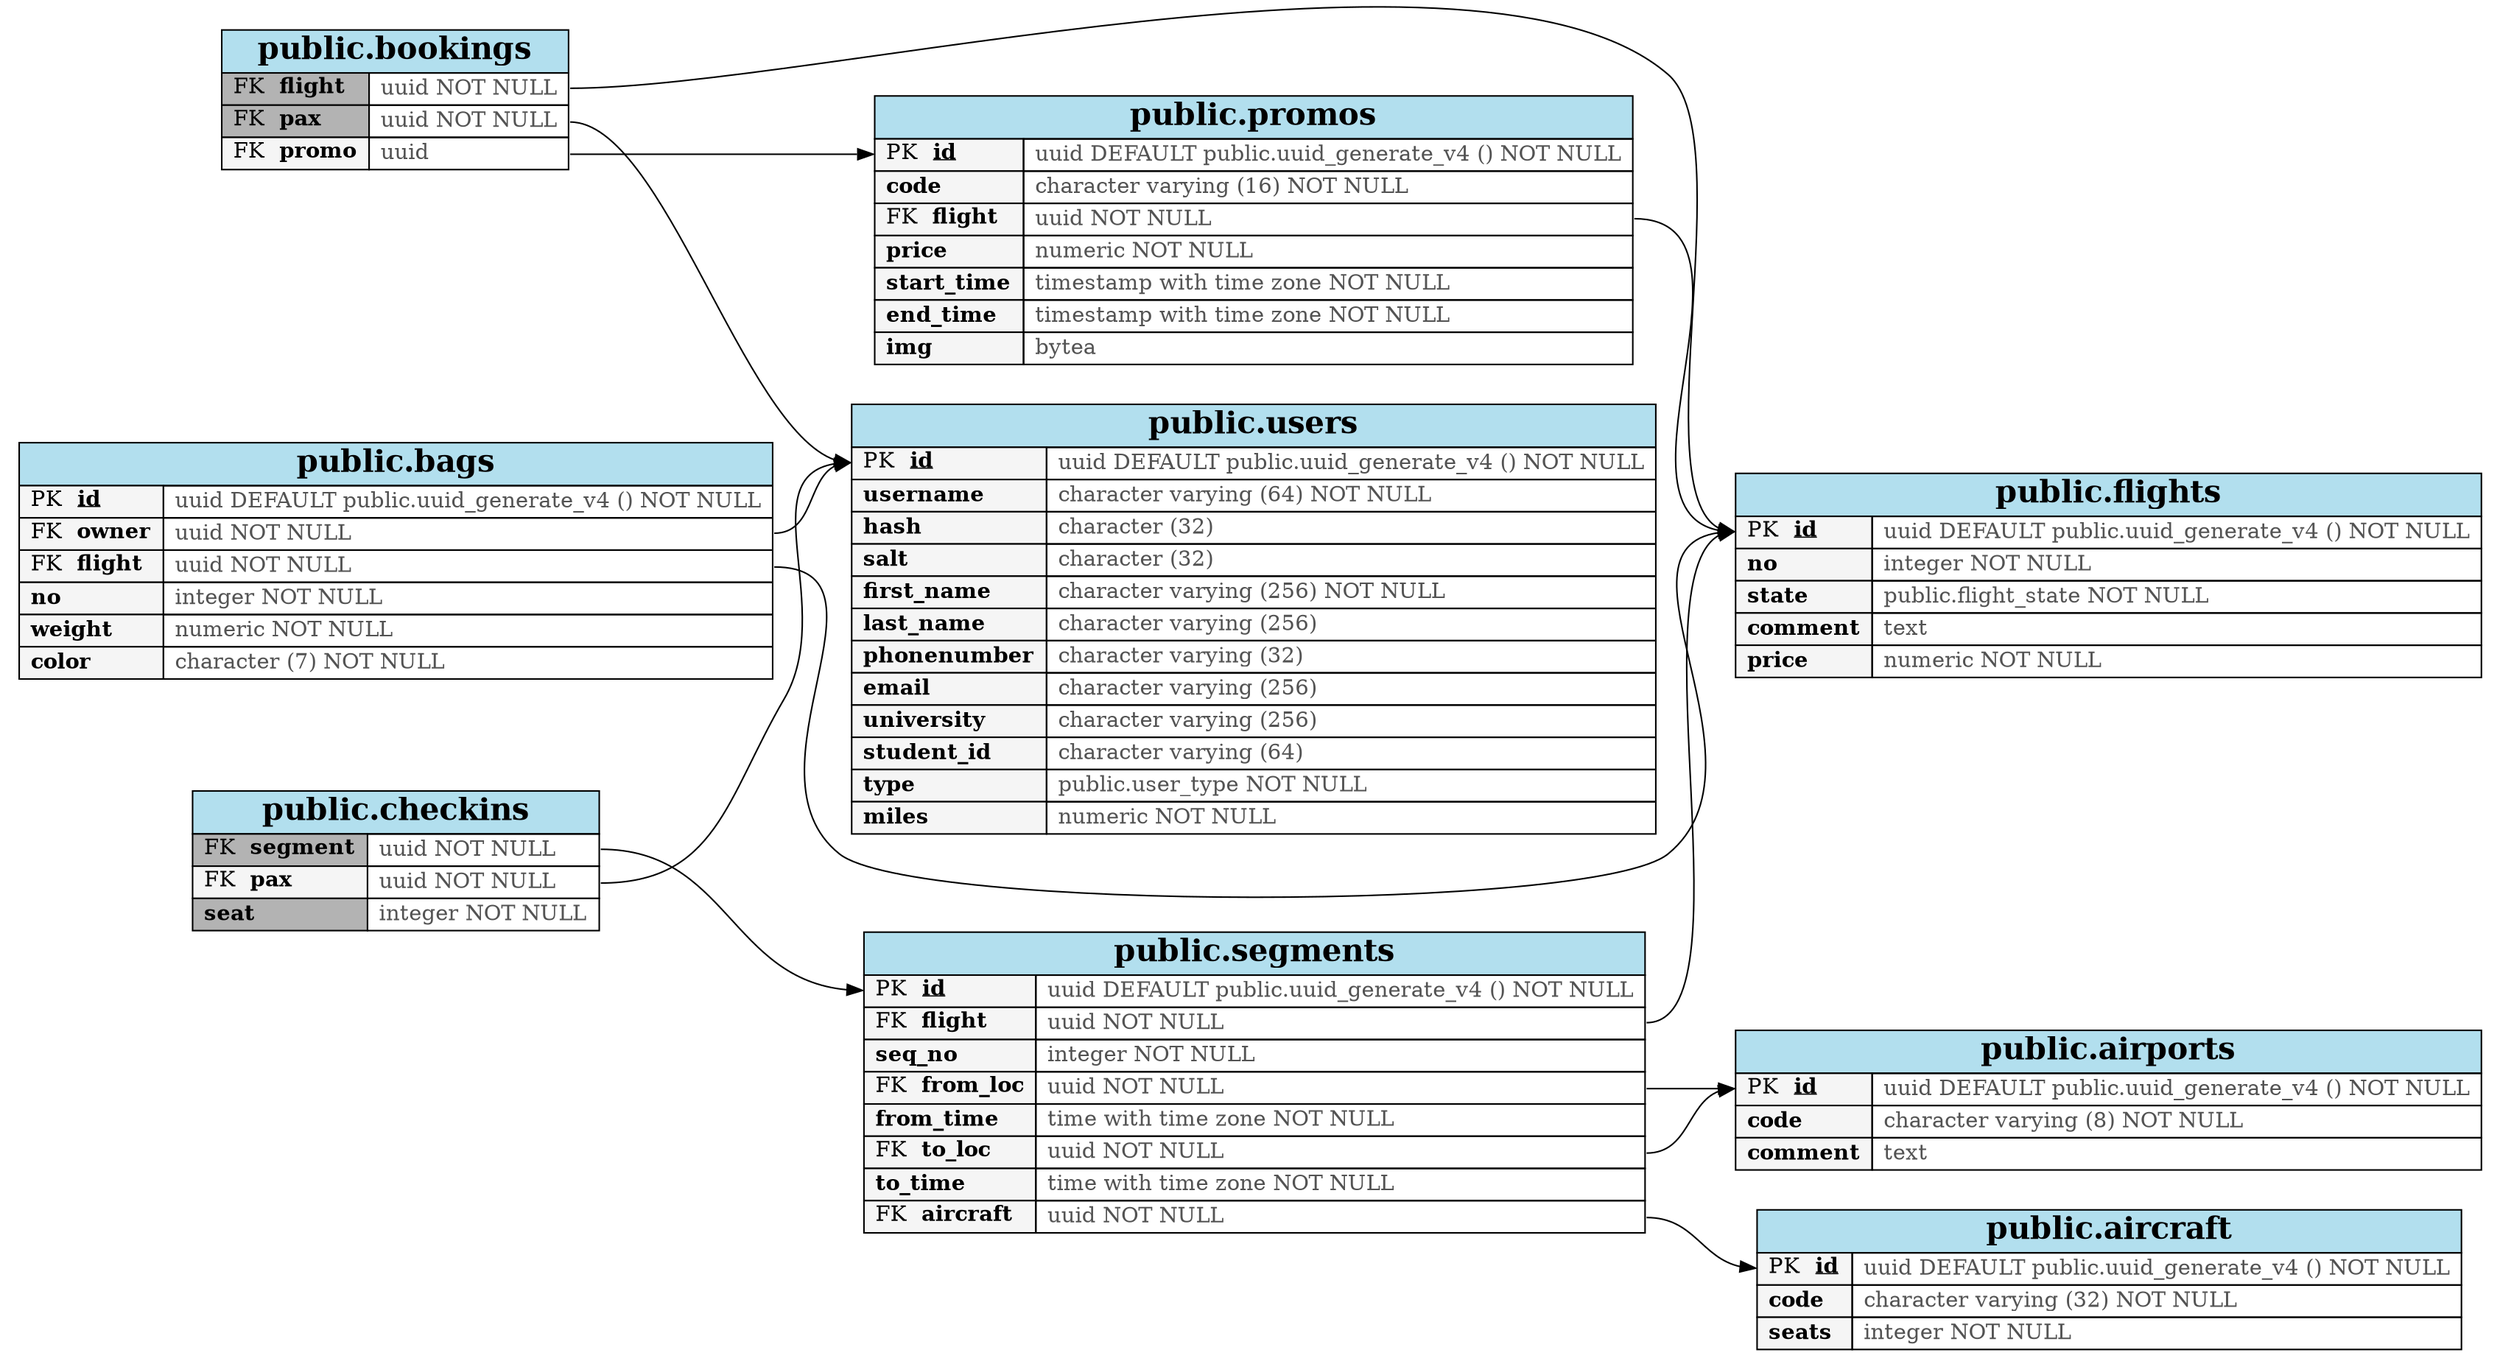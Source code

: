 /*
 * Graphviz of '<_io.TextIOWrapper name='<stdin>' mode='r' encoding='utf-8'>', created 2022-04-24 16:26:33.816806
 * Generated from https://github.com/rm-hull/sql_graphviz
 */
digraph g { graph [ rankdir = "LR" ];

    "public.aircraft" [
    shape=none
    label=<
      <table border="0" cellspacing="0" cellborder="1">
        <tr><td bgcolor="lightblue2" colspan="2"><font face="Times-bold" point-size="20"> public.aircraft </font></td></tr>
        <tr><td bgcolor="grey96" align="left" port="id"> PK <font face="Times-bold"> <u>id</u> </font></td><td align="left" port="id_right"><font color="#535353"> uuid DEFAULT public.uuid_generate_v4 () NOT NULL </font></td></tr>
        <tr><td bgcolor="grey96" align="left" port="code"><font face="Times-bold"> code </font></td><td align="left" port="code_right"><font color="#535353"> character varying (32) NOT NULL </font></td></tr>
        <tr><td bgcolor="grey96" align="left" port="seats"><font face="Times-bold"> seats </font></td><td align="left" port="seats_right"><font color="#535353"> integer NOT NULL </font></td></tr>
      </table>
    >];

    "public.airports" [
    shape=none
    label=<
      <table border="0" cellspacing="0" cellborder="1">
        <tr><td bgcolor="lightblue2" colspan="2"><font face="Times-bold" point-size="20"> public.airports </font></td></tr>
        <tr><td bgcolor="grey96" align="left" port="id"> PK <font face="Times-bold"> <u>id</u> </font></td><td align="left" port="id_right"><font color="#535353"> uuid DEFAULT public.uuid_generate_v4 () NOT NULL </font></td></tr>
        <tr><td bgcolor="grey96" align="left" port="code"><font face="Times-bold"> code </font></td><td align="left" port="code_right"><font color="#535353"> character varying (8) NOT NULL </font></td></tr>
        <tr><td bgcolor="grey96" align="left" port="comment"><font face="Times-bold"> comment </font></td><td align="left" port="comment_right"><font color="#535353"> text </font></td></tr>
      </table>
    >];

    "public.bags" [
    shape=none
    label=<
      <table border="0" cellspacing="0" cellborder="1">
        <tr><td bgcolor="lightblue2" colspan="2"><font face="Times-bold" point-size="20"> public.bags </font></td></tr>
        <tr><td bgcolor="grey96" align="left" port="id"> PK <font face="Times-bold"> <u>id</u> </font></td><td align="left" port="id_right"><font color="#535353"> uuid DEFAULT public.uuid_generate_v4 () NOT NULL </font></td></tr>
        <tr><td bgcolor="grey96" align="left" port="owner"> FK <font face="Times-bold"> owner </font></td><td align="left" port="owner_right"><font color="#535353"> uuid NOT NULL </font></td></tr>
        <tr><td bgcolor="grey96" align="left" port="flight"> FK <font face="Times-bold"> flight </font></td><td align="left" port="flight_right"><font color="#535353"> uuid NOT NULL </font></td></tr>
        <tr><td bgcolor="grey96" align="left" port="no"><font face="Times-bold"> no </font></td><td align="left" port="no_right"><font color="#535353"> integer NOT NULL </font></td></tr>
        <tr><td bgcolor="grey96" align="left" port="weight"><font face="Times-bold"> weight </font></td><td align="left" port="weight_right"><font color="#535353"> numeric NOT NULL </font></td></tr>
        <tr><td bgcolor="grey96" align="left" port="color"><font face="Times-bold"> color </font></td><td align="left" port="color_right"><font color="#535353"> character (7) NOT NULL </font></td></tr>
      </table>
    >];

    "public.bookings" [
    shape=none
    label=<
      <table border="0" cellspacing="0" cellborder="1">
        <tr><td bgcolor="lightblue2" colspan="2"><font face="Times-bold" point-size="20"> public.bookings </font></td></tr>
        <tr><td bgcolor="grey70" align="left" port="flight"> FK <font face="Times-bold"> flight </font></td><td align="left" port="flight_right"><font color="#535353"> uuid NOT NULL </font></td></tr>
        <tr><td bgcolor="grey70" align="left" port="pax"> FK <font face="Times-bold"> pax </font></td><td align="left" port="pax_right"><font color="#535353"> uuid NOT NULL </font></td></tr>
        <tr><td bgcolor="grey96" align="left" port="promo"> FK <font face="Times-bold"> promo </font></td><td align="left" port="promo_right"><font color="#535353"> uuid </font></td></tr>
      </table>
    >];

    "public.checkins" [
    shape=none
    label=<
      <table border="0" cellspacing="0" cellborder="1">
        <tr><td bgcolor="lightblue2" colspan="2"><font face="Times-bold" point-size="20"> public.checkins </font></td></tr>
        <tr><td bgcolor="grey70" align="left" port="segment"> FK <font face="Times-bold"> segment </font></td><td align="left" port="segment_right"><font color="#535353"> uuid NOT NULL </font></td></tr>
        <tr><td bgcolor="grey96" align="left" port="pax"> FK <font face="Times-bold"> pax </font></td><td align="left" port="pax_right"><font color="#535353"> uuid NOT NULL </font></td></tr>
        <tr><td bgcolor="grey70" align="left" port="seat"><font face="Times-bold"> seat </font></td><td align="left" port="seat_right"><font color="#535353"> integer NOT NULL </font></td></tr>
      </table>
    >];

    "public.flights" [
    shape=none
    label=<
      <table border="0" cellspacing="0" cellborder="1">
        <tr><td bgcolor="lightblue2" colspan="2"><font face="Times-bold" point-size="20"> public.flights </font></td></tr>
        <tr><td bgcolor="grey96" align="left" port="id"> PK <font face="Times-bold"> <u>id</u> </font></td><td align="left" port="id_right"><font color="#535353"> uuid DEFAULT public.uuid_generate_v4 () NOT NULL </font></td></tr>
        <tr><td bgcolor="grey96" align="left" port="no"><font face="Times-bold"> no </font></td><td align="left" port="no_right"><font color="#535353"> integer NOT NULL </font></td></tr>
        <tr><td bgcolor="grey96" align="left" port="state"><font face="Times-bold"> state </font></td><td align="left" port="state_right"><font color="#535353"> public.flight_state NOT NULL </font></td></tr>
        <tr><td bgcolor="grey96" align="left" port="comment"><font face="Times-bold"> comment </font></td><td align="left" port="comment_right"><font color="#535353"> text </font></td></tr>
        <tr><td bgcolor="grey96" align="left" port="price"><font face="Times-bold"> price </font></td><td align="left" port="price_right"><font color="#535353"> numeric NOT NULL </font></td></tr>
      </table>
    >];

    "public.promos" [
    shape=none
    label=<
      <table border="0" cellspacing="0" cellborder="1">
        <tr><td bgcolor="lightblue2" colspan="2"><font face="Times-bold" point-size="20"> public.promos </font></td></tr>
        <tr><td bgcolor="grey96" align="left" port="id"> PK <font face="Times-bold"> <u>id</u> </font></td><td align="left" port="id_right"><font color="#535353"> uuid DEFAULT public.uuid_generate_v4 () NOT NULL </font></td></tr>
        <tr><td bgcolor="grey96" align="left" port="code"><font face="Times-bold"> code </font></td><td align="left" port="code_right"><font color="#535353"> character varying (16) NOT NULL </font></td></tr>
        <tr><td bgcolor="grey96" align="left" port="flight"> FK <font face="Times-bold"> flight </font></td><td align="left" port="flight_right"><font color="#535353"> uuid NOT NULL </font></td></tr>
        <tr><td bgcolor="grey96" align="left" port="price"><font face="Times-bold"> price </font></td><td align="left" port="price_right"><font color="#535353"> numeric NOT NULL </font></td></tr>
        <tr><td bgcolor="grey96" align="left" port="start_time"><font face="Times-bold"> start_time </font></td><td align="left" port="start_time_right"><font color="#535353"> timestamp with time zone NOT NULL </font></td></tr>
        <tr><td bgcolor="grey96" align="left" port="end_time"><font face="Times-bold"> end_time </font></td><td align="left" port="end_time_right"><font color="#535353"> timestamp with time zone NOT NULL </font></td></tr>
        <tr><td bgcolor="grey96" align="left" port="img"><font face="Times-bold"> img </font></td><td align="left" port="img_right"><font color="#535353"> bytea </font></td></tr>
      </table>
    >];

    "public.segments" [
    shape=none
    label=<
      <table border="0" cellspacing="0" cellborder="1">
        <tr><td bgcolor="lightblue2" colspan="2"><font face="Times-bold" point-size="20"> public.segments </font></td></tr>
        <tr><td bgcolor="grey96" align="left" port="id"> PK <font face="Times-bold"> <u>id</u> </font></td><td align="left" port="id_right"><font color="#535353"> uuid DEFAULT public.uuid_generate_v4 () NOT NULL </font></td></tr>
        <tr><td bgcolor="grey96" align="left" port="flight"> FK <font face="Times-bold"> flight </font></td><td align="left" port="flight_right"><font color="#535353"> uuid NOT NULL </font></td></tr>
        <tr><td bgcolor="grey96" align="left" port="seq_no"><font face="Times-bold"> seq_no </font></td><td align="left" port="seq_no_right"><font color="#535353"> integer NOT NULL </font></td></tr>
        <tr><td bgcolor="grey96" align="left" port="from_loc"> FK <font face="Times-bold"> from_loc </font></td><td align="left" port="from_loc_right"><font color="#535353"> uuid NOT NULL </font></td></tr>
        <tr><td bgcolor="grey96" align="left" port="from_time"><font face="Times-bold"> from_time </font></td><td align="left" port="from_time_right"><font color="#535353"> time with time zone NOT NULL </font></td></tr>
        <tr><td bgcolor="grey96" align="left" port="to_loc"> FK <font face="Times-bold"> to_loc </font></td><td align="left" port="to_loc_right"><font color="#535353"> uuid NOT NULL </font></td></tr>
        <tr><td bgcolor="grey96" align="left" port="to_time"><font face="Times-bold"> to_time </font></td><td align="left" port="to_time_right"><font color="#535353"> time with time zone NOT NULL </font></td></tr>
        <tr><td bgcolor="grey96" align="left" port="aircraft"> FK <font face="Times-bold"> aircraft </font></td><td align="left" port="aircraft_right"><font color="#535353"> uuid NOT NULL </font></td></tr>
      </table>
    >];

    "public.users" [
    shape=none
    label=<
      <table border="0" cellspacing="0" cellborder="1">
        <tr><td bgcolor="lightblue2" colspan="2"><font face="Times-bold" point-size="20"> public.users </font></td></tr>
        <tr><td bgcolor="grey96" align="left" port="id"> PK <font face="Times-bold"> <u>id</u> </font></td><td align="left" port="id_right"><font color="#535353"> uuid DEFAULT public.uuid_generate_v4 () NOT NULL </font></td></tr>
        <tr><td bgcolor="grey96" align="left" port="username"><font face="Times-bold"> username </font></td><td align="left" port="username_right"><font color="#535353"> character varying (64) NOT NULL </font></td></tr>
        <tr><td bgcolor="grey96" align="left" port="hash"><font face="Times-bold"> hash </font></td><td align="left" port="hash_right"><font color="#535353"> character (32) </font></td></tr>
        <tr><td bgcolor="grey96" align="left" port="salt"><font face="Times-bold"> salt </font></td><td align="left" port="salt_right"><font color="#535353"> character (32) </font></td></tr>
        <tr><td bgcolor="grey96" align="left" port="first_name"><font face="Times-bold"> first_name </font></td><td align="left" port="first_name_right"><font color="#535353"> character varying (256) NOT NULL </font></td></tr>
        <tr><td bgcolor="grey96" align="left" port="last_name"><font face="Times-bold"> last_name </font></td><td align="left" port="last_name_right"><font color="#535353"> character varying (256) </font></td></tr>
        <tr><td bgcolor="grey96" align="left" port="phonenumber"><font face="Times-bold"> phonenumber </font></td><td align="left" port="phonenumber_right"><font color="#535353"> character varying (32) </font></td></tr>
        <tr><td bgcolor="grey96" align="left" port="email"><font face="Times-bold"> email </font></td><td align="left" port="email_right"><font color="#535353"> character varying (256) </font></td></tr>
        <tr><td bgcolor="grey96" align="left" port="university"><font face="Times-bold"> university </font></td><td align="left" port="university_right"><font color="#535353"> character varying (256) </font></td></tr>
        <tr><td bgcolor="grey96" align="left" port="student_id"><font face="Times-bold"> student_id </font></td><td align="left" port="student_id_right"><font color="#535353"> character varying (64) </font></td></tr>
        <tr><td bgcolor="grey96" align="left" port="type"><font face="Times-bold"> type </font></td><td align="left" port="type_right"><font color="#535353"> public.user_type NOT NULL </font></td></tr>
        <tr><td bgcolor="grey96" align="left" port="type"><font face="Times-bold"> miles </font></td><td align="left" port="type_right"><font color="#535353"> numeric NOT NULL </font></td></tr>
      </table>
    >];
  "public.bags":flight_right -> "public.flights":id
  "public.bags":owner_right -> "public.users":id
  "public.bookings":flight_right -> "public.flights":id
  "public.bookings":pax_right -> "public.users":id
  "public.bookings":promo_right -> "public.promos":id
  "public.checkins":pax_right -> "public.users":id
  "public.checkins":segment_right -> "public.segments":id
  "public.promos":flight_right -> "public.flights":id
  "public.segments":aircraft_right -> "public.aircraft":id
  "public.segments":flight_right -> "public.flights":id
  "public.segments":from_loc_right -> "public.airports":id
  "public.segments":to_loc_right -> "public.airports":id
}
